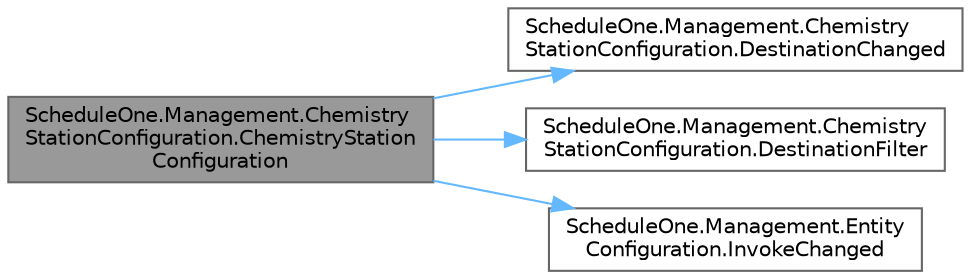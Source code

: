 digraph "ScheduleOne.Management.ChemistryStationConfiguration.ChemistryStationConfiguration"
{
 // LATEX_PDF_SIZE
  bgcolor="transparent";
  edge [fontname=Helvetica,fontsize=10,labelfontname=Helvetica,labelfontsize=10];
  node [fontname=Helvetica,fontsize=10,shape=box,height=0.2,width=0.4];
  rankdir="LR";
  Node1 [id="Node000001",label="ScheduleOne.Management.Chemistry\lStationConfiguration.ChemistryStation\lConfiguration",height=0.2,width=0.4,color="gray40", fillcolor="grey60", style="filled", fontcolor="black",tooltip=" "];
  Node1 -> Node2 [id="edge1_Node000001_Node000002",color="steelblue1",style="solid",tooltip=" "];
  Node2 [id="Node000002",label="ScheduleOne.Management.Chemistry\lStationConfiguration.DestinationChanged",height=0.2,width=0.4,color="grey40", fillcolor="white", style="filled",URL="$class_schedule_one_1_1_management_1_1_chemistry_station_configuration.html#abab8cc15385597e4e731e18975b6e6b8",tooltip=" "];
  Node1 -> Node3 [id="edge2_Node000001_Node000003",color="steelblue1",style="solid",tooltip=" "];
  Node3 [id="Node000003",label="ScheduleOne.Management.Chemistry\lStationConfiguration.DestinationFilter",height=0.2,width=0.4,color="grey40", fillcolor="white", style="filled",URL="$class_schedule_one_1_1_management_1_1_chemistry_station_configuration.html#a1313a7e27f06cdebe4609b6cec8c6703",tooltip=" "];
  Node1 -> Node4 [id="edge3_Node000001_Node000004",color="steelblue1",style="solid",tooltip=" "];
  Node4 [id="Node000004",label="ScheduleOne.Management.Entity\lConfiguration.InvokeChanged",height=0.2,width=0.4,color="grey40", fillcolor="white", style="filled",URL="$class_schedule_one_1_1_management_1_1_entity_configuration.html#a5a1e88a8b9c28b8da0183b5007406981",tooltip=" "];
}
